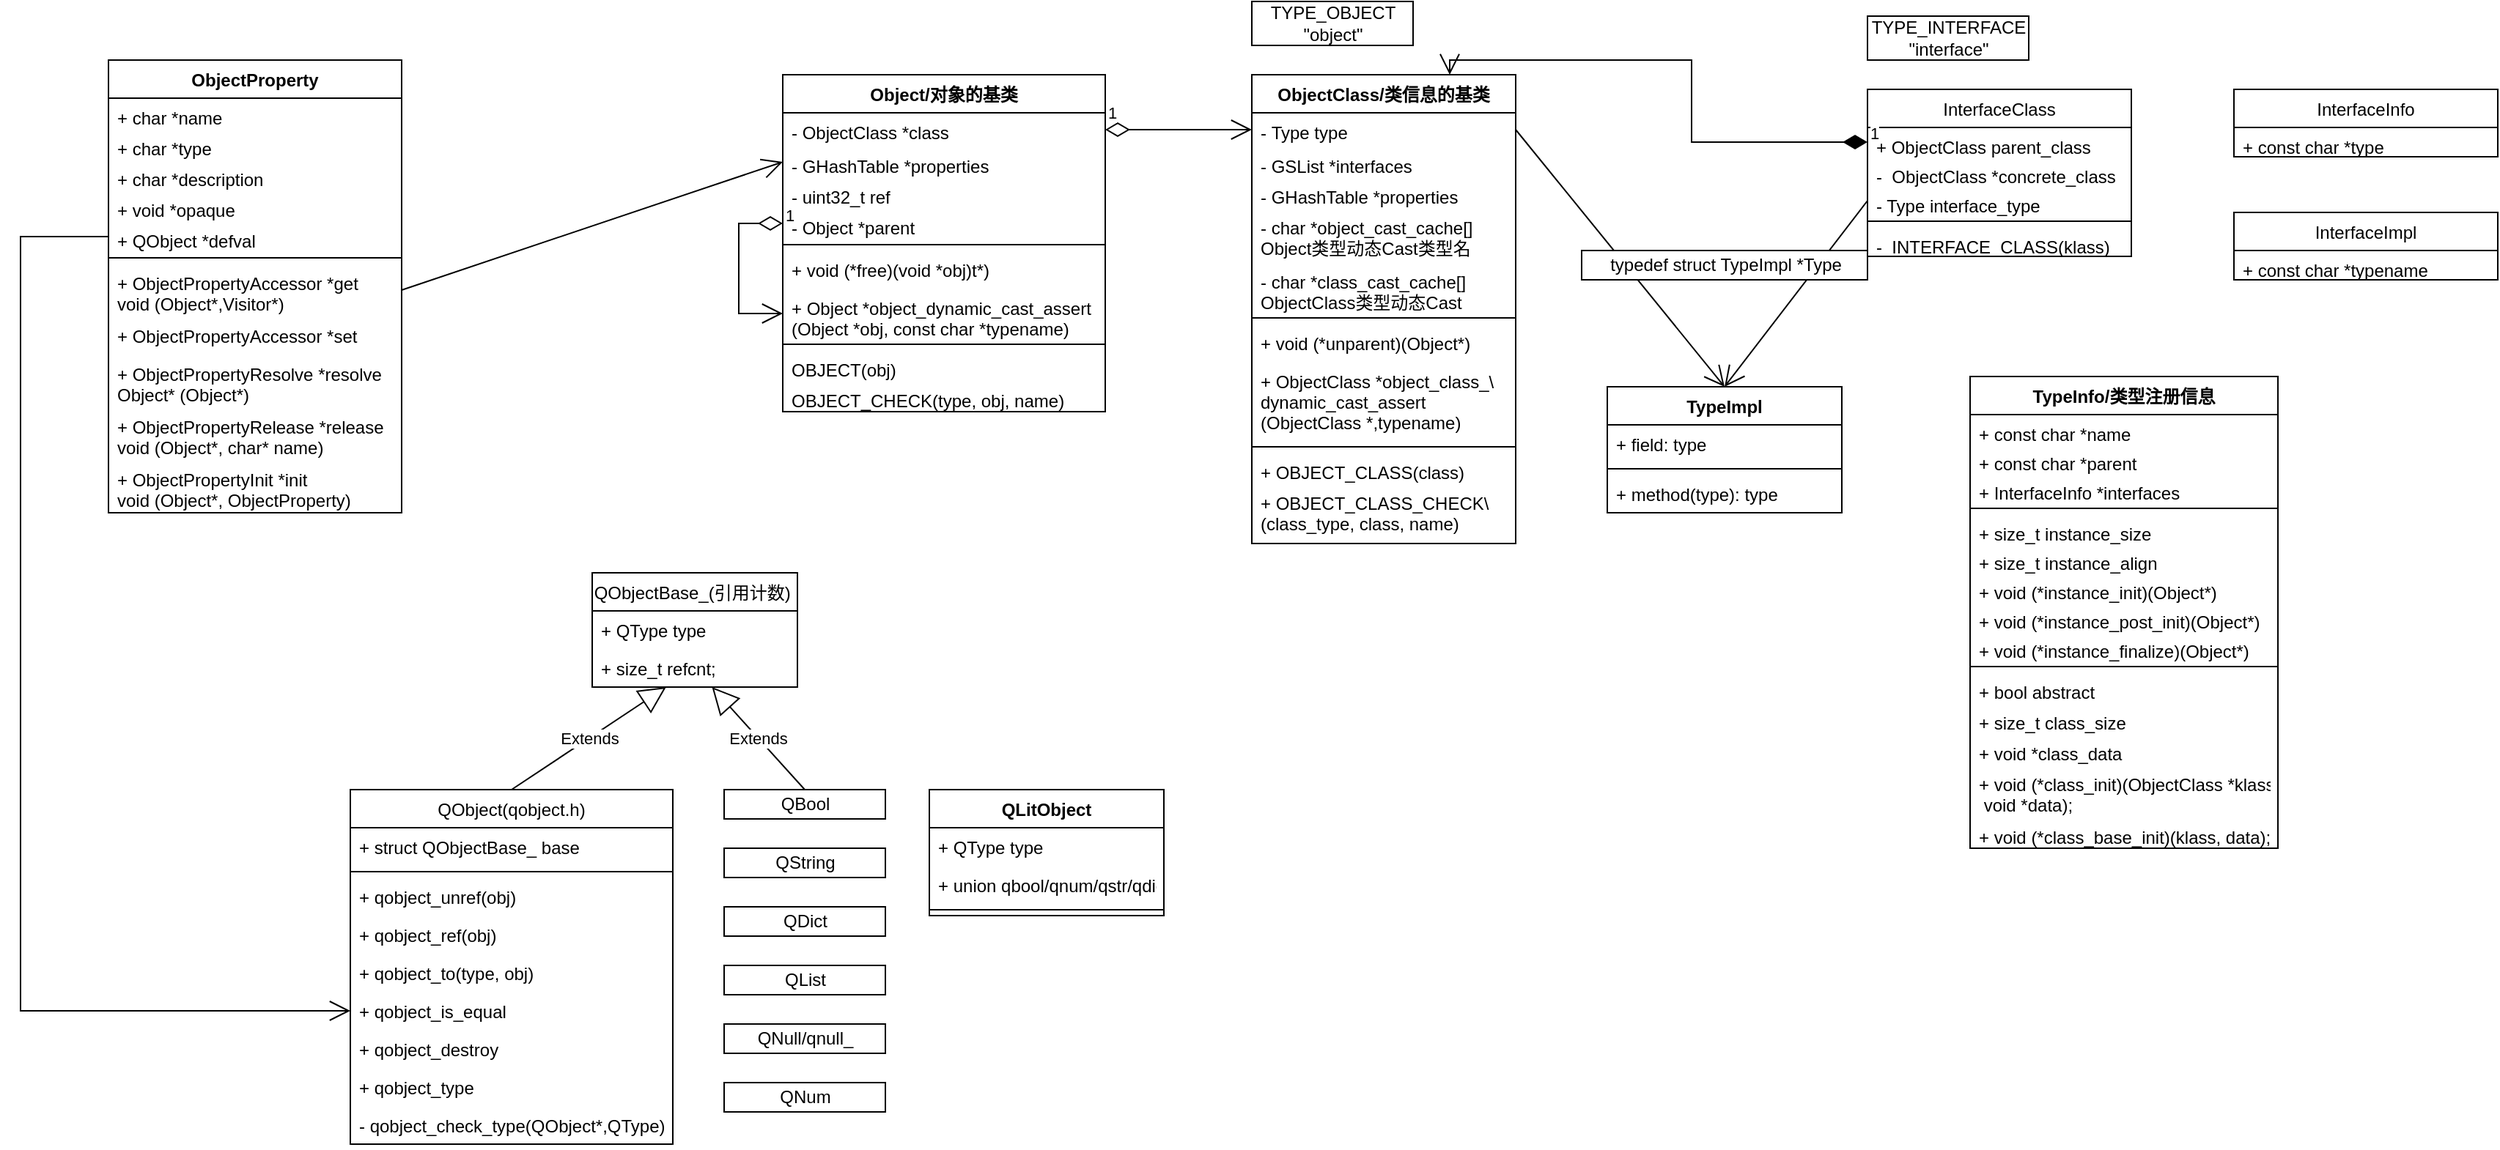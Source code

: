 <mxfile version="16.5.3" type="github">
  <diagram name="QEMU Object Model" id="c4acf3e9-155e-7222-9cf6-157b1a14988f">
    <mxGraphModel dx="751" dy="629" grid="1" gridSize="10" guides="1" tooltips="1" connect="1" arrows="1" fold="1" page="1" pageScale="1" pageWidth="850" pageHeight="1100" background="none" math="0" shadow="0">
      <root>
        <mxCell id="0" />
        <mxCell id="1" parent="0" />
        <mxCell id="9ArbLTDUJ1wJR90HOPjB-1" value="InterfaceClass" style="swimlane;fontStyle=0;childLayout=stackLayout;horizontal=1;startSize=26;fillColor=none;horizontalStack=0;resizeParent=1;resizeParentMax=0;resizeLast=0;collapsible=1;marginBottom=0;" parent="1" vertex="1">
          <mxGeometry x="1330" y="560" width="180" height="114" as="geometry" />
        </mxCell>
        <mxCell id="9ArbLTDUJ1wJR90HOPjB-2" value="+ ObjectClass parent_class" style="text;strokeColor=none;fillColor=none;align=left;verticalAlign=top;spacingLeft=4;spacingRight=4;overflow=hidden;rotatable=0;points=[[0,0.5],[1,0.5]];portConstraint=eastwest;" parent="9ArbLTDUJ1wJR90HOPjB-1" vertex="1">
          <mxGeometry y="26" width="180" height="20" as="geometry" />
        </mxCell>
        <mxCell id="9ArbLTDUJ1wJR90HOPjB-3" value="-  ObjectClass *concrete_class" style="text;strokeColor=none;fillColor=none;align=left;verticalAlign=top;spacingLeft=4;spacingRight=4;overflow=hidden;rotatable=0;points=[[0,0.5],[1,0.5]];portConstraint=eastwest;" parent="9ArbLTDUJ1wJR90HOPjB-1" vertex="1">
          <mxGeometry y="46" width="180" height="20" as="geometry" />
        </mxCell>
        <mxCell id="9ArbLTDUJ1wJR90HOPjB-4" value="- Type interface_type" style="text;strokeColor=none;fillColor=none;align=left;verticalAlign=top;spacingLeft=4;spacingRight=4;overflow=hidden;rotatable=0;points=[[0,0.5],[1,0.5]];portConstraint=eastwest;" parent="9ArbLTDUJ1wJR90HOPjB-1" vertex="1">
          <mxGeometry y="66" width="180" height="20" as="geometry" />
        </mxCell>
        <mxCell id="cbHXqA8iSh3WtXbqqi32-146" value="" style="line;strokeWidth=1;fillColor=none;align=left;verticalAlign=middle;spacingTop=-1;spacingLeft=3;spacingRight=3;rotatable=0;labelPosition=right;points=[];portConstraint=eastwest;" vertex="1" parent="9ArbLTDUJ1wJR90HOPjB-1">
          <mxGeometry y="86" width="180" height="8" as="geometry" />
        </mxCell>
        <mxCell id="cbHXqA8iSh3WtXbqqi32-145" value="-  INTERFACE_CLASS(klass)" style="text;strokeColor=none;fillColor=none;align=left;verticalAlign=top;spacingLeft=4;spacingRight=4;overflow=hidden;rotatable=0;points=[[0,0.5],[1,0.5]];portConstraint=eastwest;" vertex="1" parent="9ArbLTDUJ1wJR90HOPjB-1">
          <mxGeometry y="94" width="180" height="20" as="geometry" />
        </mxCell>
        <mxCell id="9ArbLTDUJ1wJR90HOPjB-5" value="TYPE_INTERFACE&lt;br&gt;&quot;interface&quot;" style="html=1;" parent="1" vertex="1">
          <mxGeometry x="1330" y="510" width="110" height="30" as="geometry" />
        </mxCell>
        <mxCell id="9ArbLTDUJ1wJR90HOPjB-6" value="TypeImpl" style="swimlane;fontStyle=1;align=center;verticalAlign=top;childLayout=stackLayout;horizontal=1;startSize=26;horizontalStack=0;resizeParent=1;resizeParentMax=0;resizeLast=0;collapsible=1;marginBottom=0;" parent="1" vertex="1">
          <mxGeometry x="1152.5" y="763" width="160" height="86" as="geometry" />
        </mxCell>
        <mxCell id="9ArbLTDUJ1wJR90HOPjB-7" value="+ field: type" style="text;strokeColor=none;fillColor=none;align=left;verticalAlign=top;spacingLeft=4;spacingRight=4;overflow=hidden;rotatable=0;points=[[0,0.5],[1,0.5]];portConstraint=eastwest;" parent="9ArbLTDUJ1wJR90HOPjB-6" vertex="1">
          <mxGeometry y="26" width="160" height="26" as="geometry" />
        </mxCell>
        <mxCell id="9ArbLTDUJ1wJR90HOPjB-8" value="" style="line;strokeWidth=1;fillColor=none;align=left;verticalAlign=middle;spacingTop=-1;spacingLeft=3;spacingRight=3;rotatable=0;labelPosition=right;points=[];portConstraint=eastwest;" parent="9ArbLTDUJ1wJR90HOPjB-6" vertex="1">
          <mxGeometry y="52" width="160" height="8" as="geometry" />
        </mxCell>
        <mxCell id="9ArbLTDUJ1wJR90HOPjB-9" value="+ method(type): type" style="text;strokeColor=none;fillColor=none;align=left;verticalAlign=top;spacingLeft=4;spacingRight=4;overflow=hidden;rotatable=0;points=[[0,0.5],[1,0.5]];portConstraint=eastwest;" parent="9ArbLTDUJ1wJR90HOPjB-6" vertex="1">
          <mxGeometry y="60" width="160" height="26" as="geometry" />
        </mxCell>
        <mxCell id="9ArbLTDUJ1wJR90HOPjB-10" value="TypeInfo/类型注册信息" style="swimlane;fontStyle=1;align=center;verticalAlign=top;childLayout=stackLayout;horizontal=1;startSize=26;horizontalStack=0;resizeParent=1;resizeParentMax=0;resizeLast=0;collapsible=1;marginBottom=0;" parent="1" vertex="1">
          <mxGeometry x="1400" y="756" width="210" height="322" as="geometry" />
        </mxCell>
        <mxCell id="cbHXqA8iSh3WtXbqqi32-82" value="+ const char *name" style="text;strokeColor=none;fillColor=none;align=left;verticalAlign=top;spacingLeft=4;spacingRight=4;overflow=hidden;rotatable=0;points=[[0,0.5],[1,0.5]];portConstraint=eastwest;" vertex="1" parent="9ArbLTDUJ1wJR90HOPjB-10">
          <mxGeometry y="26" width="210" height="20" as="geometry" />
        </mxCell>
        <mxCell id="cbHXqA8iSh3WtXbqqi32-97" value="+ const char *parent" style="text;strokeColor=none;fillColor=none;align=left;verticalAlign=top;spacingLeft=4;spacingRight=4;overflow=hidden;rotatable=0;points=[[0,0.5],[1,0.5]];portConstraint=eastwest;" vertex="1" parent="9ArbLTDUJ1wJR90HOPjB-10">
          <mxGeometry y="46" width="210" height="20" as="geometry" />
        </mxCell>
        <mxCell id="cbHXqA8iSh3WtXbqqi32-81" value="+ InterfaceInfo *interfaces" style="text;strokeColor=none;fillColor=none;align=left;verticalAlign=top;spacingLeft=4;spacingRight=4;overflow=hidden;rotatable=0;points=[[0,0.5],[1,0.5]];portConstraint=eastwest;" vertex="1" parent="9ArbLTDUJ1wJR90HOPjB-10">
          <mxGeometry y="66" width="210" height="20" as="geometry" />
        </mxCell>
        <mxCell id="cbHXqA8iSh3WtXbqqi32-87" value="" style="line;strokeWidth=1;fillColor=none;align=left;verticalAlign=middle;spacingTop=-1;spacingLeft=3;spacingRight=3;rotatable=0;labelPosition=right;points=[];portConstraint=eastwest;" vertex="1" parent="9ArbLTDUJ1wJR90HOPjB-10">
          <mxGeometry y="86" width="210" height="8" as="geometry" />
        </mxCell>
        <mxCell id="cbHXqA8iSh3WtXbqqi32-83" value="+ size_t instance_size" style="text;strokeColor=none;fillColor=none;align=left;verticalAlign=top;spacingLeft=4;spacingRight=4;overflow=hidden;rotatable=0;points=[[0,0.5],[1,0.5]];portConstraint=eastwest;" vertex="1" parent="9ArbLTDUJ1wJR90HOPjB-10">
          <mxGeometry y="94" width="210" height="20" as="geometry" />
        </mxCell>
        <mxCell id="cbHXqA8iSh3WtXbqqi32-86" value="+ size_t instance_align" style="text;strokeColor=none;fillColor=none;align=left;verticalAlign=top;spacingLeft=4;spacingRight=4;overflow=hidden;rotatable=0;points=[[0,0.5],[1,0.5]];portConstraint=eastwest;" vertex="1" parent="9ArbLTDUJ1wJR90HOPjB-10">
          <mxGeometry y="114" width="210" height="20" as="geometry" />
        </mxCell>
        <mxCell id="cbHXqA8iSh3WtXbqqi32-85" value="+ void (*instance_init)(Object*)" style="text;strokeColor=none;fillColor=none;align=left;verticalAlign=top;spacingLeft=4;spacingRight=4;overflow=hidden;rotatable=0;points=[[0,0.5],[1,0.5]];portConstraint=eastwest;" vertex="1" parent="9ArbLTDUJ1wJR90HOPjB-10">
          <mxGeometry y="134" width="210" height="20" as="geometry" />
        </mxCell>
        <mxCell id="cbHXqA8iSh3WtXbqqi32-84" value="+ void (*instance_post_init)(Object*)" style="text;strokeColor=none;fillColor=none;align=left;verticalAlign=top;spacingLeft=4;spacingRight=4;overflow=hidden;rotatable=0;points=[[0,0.5],[1,0.5]];portConstraint=eastwest;" vertex="1" parent="9ArbLTDUJ1wJR90HOPjB-10">
          <mxGeometry y="154" width="210" height="20" as="geometry" />
        </mxCell>
        <mxCell id="9ArbLTDUJ1wJR90HOPjB-11" value="+ void (*instance_finalize)(Object*)" style="text;strokeColor=none;fillColor=none;align=left;verticalAlign=top;spacingLeft=4;spacingRight=4;overflow=hidden;rotatable=0;points=[[0,0.5],[1,0.5]];portConstraint=eastwest;" parent="9ArbLTDUJ1wJR90HOPjB-10" vertex="1">
          <mxGeometry y="174" width="210" height="20" as="geometry" />
        </mxCell>
        <mxCell id="9ArbLTDUJ1wJR90HOPjB-12" value="" style="line;strokeWidth=1;fillColor=none;align=left;verticalAlign=middle;spacingTop=-1;spacingLeft=3;spacingRight=3;rotatable=0;labelPosition=right;points=[];portConstraint=eastwest;" parent="9ArbLTDUJ1wJR90HOPjB-10" vertex="1">
          <mxGeometry y="194" width="210" height="8" as="geometry" />
        </mxCell>
        <mxCell id="cbHXqA8iSh3WtXbqqi32-96" value="+ bool abstract" style="text;strokeColor=none;fillColor=none;align=left;verticalAlign=top;spacingLeft=4;spacingRight=4;overflow=hidden;rotatable=0;points=[[0,0.5],[1,0.5]];portConstraint=eastwest;" vertex="1" parent="9ArbLTDUJ1wJR90HOPjB-10">
          <mxGeometry y="202" width="210" height="21" as="geometry" />
        </mxCell>
        <mxCell id="cbHXqA8iSh3WtXbqqi32-95" value="+ size_t class_size" style="text;strokeColor=none;fillColor=none;align=left;verticalAlign=top;spacingLeft=4;spacingRight=4;overflow=hidden;rotatable=0;points=[[0,0.5],[1,0.5]];portConstraint=eastwest;" vertex="1" parent="9ArbLTDUJ1wJR90HOPjB-10">
          <mxGeometry y="223" width="210" height="21" as="geometry" />
        </mxCell>
        <mxCell id="cbHXqA8iSh3WtXbqqi32-88" value="+ void *class_data" style="text;strokeColor=none;fillColor=none;align=left;verticalAlign=top;spacingLeft=4;spacingRight=4;overflow=hidden;rotatable=0;points=[[0,0.5],[1,0.5]];portConstraint=eastwest;" vertex="1" parent="9ArbLTDUJ1wJR90HOPjB-10">
          <mxGeometry y="244" width="210" height="21" as="geometry" />
        </mxCell>
        <mxCell id="cbHXqA8iSh3WtXbqqi32-94" value="+ void (*class_init)(ObjectClass *klass,&#xa; void *data);" style="text;strokeColor=none;fillColor=none;align=left;verticalAlign=top;spacingLeft=4;spacingRight=4;overflow=hidden;rotatable=0;points=[[0,0.5],[1,0.5]];portConstraint=eastwest;" vertex="1" parent="9ArbLTDUJ1wJR90HOPjB-10">
          <mxGeometry y="265" width="210" height="36" as="geometry" />
        </mxCell>
        <mxCell id="cbHXqA8iSh3WtXbqqi32-93" value="+ void (*class_base_init)(klass, data);" style="text;strokeColor=none;fillColor=none;align=left;verticalAlign=top;spacingLeft=4;spacingRight=4;overflow=hidden;rotatable=0;points=[[0,0.5],[1,0.5]];portConstraint=eastwest;" vertex="1" parent="9ArbLTDUJ1wJR90HOPjB-10">
          <mxGeometry y="301" width="210" height="21" as="geometry" />
        </mxCell>
        <mxCell id="9ArbLTDUJ1wJR90HOPjB-18" value="TYPE_OBJECT&lt;br&gt;&quot;object&quot;" style="html=1;" parent="1" vertex="1">
          <mxGeometry x="910" y="500" width="110" height="30" as="geometry" />
        </mxCell>
        <mxCell id="9ArbLTDUJ1wJR90HOPjB-19" value="ObjectProperty" style="swimlane;fontStyle=1;align=center;verticalAlign=top;childLayout=stackLayout;horizontal=1;startSize=26;horizontalStack=0;resizeParent=1;resizeParentMax=0;resizeLast=0;collapsible=1;marginBottom=0;" parent="1" vertex="1">
          <mxGeometry x="130" y="540" width="200" height="309" as="geometry" />
        </mxCell>
        <mxCell id="9ArbLTDUJ1wJR90HOPjB-20" value="+ char *name" style="text;strokeColor=none;fillColor=none;align=left;verticalAlign=top;spacingLeft=4;spacingRight=4;overflow=hidden;rotatable=0;points=[[0,0.5],[1,0.5]];portConstraint=eastwest;" parent="9ArbLTDUJ1wJR90HOPjB-19" vertex="1">
          <mxGeometry y="26" width="200" height="21" as="geometry" />
        </mxCell>
        <mxCell id="9ArbLTDUJ1wJR90HOPjB-25" value="+ char *type" style="text;strokeColor=none;fillColor=none;align=left;verticalAlign=top;spacingLeft=4;spacingRight=4;overflow=hidden;rotatable=0;points=[[0,0.5],[1,0.5]];portConstraint=eastwest;" parent="9ArbLTDUJ1wJR90HOPjB-19" vertex="1">
          <mxGeometry y="47" width="200" height="21" as="geometry" />
        </mxCell>
        <mxCell id="9ArbLTDUJ1wJR90HOPjB-24" value="+ char *description" style="text;strokeColor=none;fillColor=none;align=left;verticalAlign=top;spacingLeft=4;spacingRight=4;overflow=hidden;rotatable=0;points=[[0,0.5],[1,0.5]];portConstraint=eastwest;" parent="9ArbLTDUJ1wJR90HOPjB-19" vertex="1">
          <mxGeometry y="68" width="200" height="21" as="geometry" />
        </mxCell>
        <mxCell id="9ArbLTDUJ1wJR90HOPjB-31" value="+ void *opaque" style="text;strokeColor=none;fillColor=none;align=left;verticalAlign=top;spacingLeft=4;spacingRight=4;overflow=hidden;rotatable=0;points=[[0,0.5],[1,0.5]];portConstraint=eastwest;" parent="9ArbLTDUJ1wJR90HOPjB-19" vertex="1">
          <mxGeometry y="89" width="200" height="21" as="geometry" />
        </mxCell>
        <mxCell id="9ArbLTDUJ1wJR90HOPjB-30" value="+ QObject *defval" style="text;strokeColor=none;fillColor=none;align=left;verticalAlign=top;spacingLeft=4;spacingRight=4;overflow=hidden;rotatable=0;points=[[0,0.5],[1,0.5]];portConstraint=eastwest;" parent="9ArbLTDUJ1wJR90HOPjB-19" vertex="1">
          <mxGeometry y="110" width="200" height="21" as="geometry" />
        </mxCell>
        <mxCell id="9ArbLTDUJ1wJR90HOPjB-21" value="" style="line;strokeWidth=1;fillColor=none;align=left;verticalAlign=middle;spacingTop=-1;spacingLeft=3;spacingRight=3;rotatable=0;labelPosition=right;points=[];portConstraint=eastwest;" parent="9ArbLTDUJ1wJR90HOPjB-19" vertex="1">
          <mxGeometry y="131" width="200" height="8" as="geometry" />
        </mxCell>
        <mxCell id="9ArbLTDUJ1wJR90HOPjB-22" value="+ ObjectPropertyAccessor *get&#xa;void (Object*,Visitor*)" style="text;strokeColor=none;fillColor=none;align=left;verticalAlign=top;spacingLeft=4;spacingRight=4;overflow=hidden;rotatable=0;points=[[0,0.5],[1,0.5]];portConstraint=eastwest;" parent="9ArbLTDUJ1wJR90HOPjB-19" vertex="1">
          <mxGeometry y="139" width="200" height="36" as="geometry" />
        </mxCell>
        <mxCell id="9ArbLTDUJ1wJR90HOPjB-26" value="+ ObjectPropertyAccessor *set" style="text;strokeColor=none;fillColor=none;align=left;verticalAlign=top;spacingLeft=4;spacingRight=4;overflow=hidden;rotatable=0;points=[[0,0.5],[1,0.5]];portConstraint=eastwest;" parent="9ArbLTDUJ1wJR90HOPjB-19" vertex="1">
          <mxGeometry y="175" width="200" height="26" as="geometry" />
        </mxCell>
        <mxCell id="9ArbLTDUJ1wJR90HOPjB-28" value="+ ObjectPropertyResolve *resolve&#xa;Object* (Object*)" style="text;strokeColor=none;fillColor=none;align=left;verticalAlign=top;spacingLeft=4;spacingRight=4;overflow=hidden;rotatable=0;points=[[0,0.5],[1,0.5]];portConstraint=eastwest;" parent="9ArbLTDUJ1wJR90HOPjB-19" vertex="1">
          <mxGeometry y="201" width="200" height="36" as="geometry" />
        </mxCell>
        <mxCell id="9ArbLTDUJ1wJR90HOPjB-27" value="+ ObjectPropertyRelease *release&#xa;void (Object*, char* name)" style="text;strokeColor=none;fillColor=none;align=left;verticalAlign=top;spacingLeft=4;spacingRight=4;overflow=hidden;rotatable=0;points=[[0,0.5],[1,0.5]];portConstraint=eastwest;" parent="9ArbLTDUJ1wJR90HOPjB-19" vertex="1">
          <mxGeometry y="237" width="200" height="36" as="geometry" />
        </mxCell>
        <mxCell id="9ArbLTDUJ1wJR90HOPjB-29" value="+ ObjectPropertyInit *init&#xa;void (Object*, ObjectProperty)" style="text;strokeColor=none;fillColor=none;align=left;verticalAlign=top;spacingLeft=4;spacingRight=4;overflow=hidden;rotatable=0;points=[[0,0.5],[1,0.5]];portConstraint=eastwest;" parent="9ArbLTDUJ1wJR90HOPjB-19" vertex="1">
          <mxGeometry y="273" width="200" height="36" as="geometry" />
        </mxCell>
        <mxCell id="9ArbLTDUJ1wJR90HOPjB-32" value="QObject(qobject.h)" style="swimlane;fontStyle=0;childLayout=stackLayout;horizontal=1;startSize=26;fillColor=none;horizontalStack=0;resizeParent=1;resizeParentMax=0;resizeLast=0;collapsible=1;marginBottom=0;" parent="1" vertex="1">
          <mxGeometry x="295" y="1038" width="220" height="242" as="geometry" />
        </mxCell>
        <mxCell id="9ArbLTDUJ1wJR90HOPjB-33" value="+ struct QObjectBase_ base" style="text;strokeColor=none;fillColor=none;align=left;verticalAlign=top;spacingLeft=4;spacingRight=4;overflow=hidden;rotatable=0;points=[[0,0.5],[1,0.5]];portConstraint=eastwest;" parent="9ArbLTDUJ1wJR90HOPjB-32" vertex="1">
          <mxGeometry y="26" width="220" height="26" as="geometry" />
        </mxCell>
        <mxCell id="9ArbLTDUJ1wJR90HOPjB-47" value="" style="line;strokeWidth=1;fillColor=none;align=left;verticalAlign=middle;spacingTop=-1;spacingLeft=3;spacingRight=3;rotatable=0;labelPosition=right;points=[];portConstraint=eastwest;" parent="9ArbLTDUJ1wJR90HOPjB-32" vertex="1">
          <mxGeometry y="52" width="220" height="8" as="geometry" />
        </mxCell>
        <mxCell id="9ArbLTDUJ1wJR90HOPjB-34" value="+ qobject_unref(obj)" style="text;strokeColor=none;fillColor=none;align=left;verticalAlign=top;spacingLeft=4;spacingRight=4;overflow=hidden;rotatable=0;points=[[0,0.5],[1,0.5]];portConstraint=eastwest;" parent="9ArbLTDUJ1wJR90HOPjB-32" vertex="1">
          <mxGeometry y="60" width="220" height="26" as="geometry" />
        </mxCell>
        <mxCell id="9ArbLTDUJ1wJR90HOPjB-35" value="+ qobject_ref(obj)" style="text;strokeColor=none;fillColor=none;align=left;verticalAlign=top;spacingLeft=4;spacingRight=4;overflow=hidden;rotatable=0;points=[[0,0.5],[1,0.5]];portConstraint=eastwest;" parent="9ArbLTDUJ1wJR90HOPjB-32" vertex="1">
          <mxGeometry y="86" width="220" height="26" as="geometry" />
        </mxCell>
        <mxCell id="9ArbLTDUJ1wJR90HOPjB-50" value="+ qobject_to(type, obj)" style="text;strokeColor=none;fillColor=none;align=left;verticalAlign=top;spacingLeft=4;spacingRight=4;overflow=hidden;rotatable=0;points=[[0,0.5],[1,0.5]];portConstraint=eastwest;" parent="9ArbLTDUJ1wJR90HOPjB-32" vertex="1">
          <mxGeometry y="112" width="220" height="26" as="geometry" />
        </mxCell>
        <mxCell id="9ArbLTDUJ1wJR90HOPjB-49" value="+ qobject_is_equal" style="text;strokeColor=none;fillColor=none;align=left;verticalAlign=top;spacingLeft=4;spacingRight=4;overflow=hidden;rotatable=0;points=[[0,0.5],[1,0.5]];portConstraint=eastwest;" parent="9ArbLTDUJ1wJR90HOPjB-32" vertex="1">
          <mxGeometry y="138" width="220" height="26" as="geometry" />
        </mxCell>
        <mxCell id="cbHXqA8iSh3WtXbqqi32-15" value="+ qobject_destroy" style="text;strokeColor=none;fillColor=none;align=left;verticalAlign=top;spacingLeft=4;spacingRight=4;overflow=hidden;rotatable=0;points=[[0,0.5],[1,0.5]];portConstraint=eastwest;" vertex="1" parent="9ArbLTDUJ1wJR90HOPjB-32">
          <mxGeometry y="164" width="220" height="26" as="geometry" />
        </mxCell>
        <mxCell id="9ArbLTDUJ1wJR90HOPjB-48" value="+ qobject_type" style="text;strokeColor=none;fillColor=none;align=left;verticalAlign=top;spacingLeft=4;spacingRight=4;overflow=hidden;rotatable=0;points=[[0,0.5],[1,0.5]];portConstraint=eastwest;" parent="9ArbLTDUJ1wJR90HOPjB-32" vertex="1">
          <mxGeometry y="190" width="220" height="26" as="geometry" />
        </mxCell>
        <mxCell id="cbHXqA8iSh3WtXbqqi32-16" value="- qobject_check_type(QObject*,QType)" style="text;strokeColor=none;fillColor=none;align=left;verticalAlign=top;spacingLeft=4;spacingRight=4;overflow=hidden;rotatable=0;points=[[0,0.5],[1,0.5]];portConstraint=eastwest;" vertex="1" parent="9ArbLTDUJ1wJR90HOPjB-32">
          <mxGeometry y="216" width="220" height="26" as="geometry" />
        </mxCell>
        <mxCell id="9ArbLTDUJ1wJR90HOPjB-37" value="QObjectBase_(引用计数) " style="swimlane;fontStyle=0;childLayout=stackLayout;horizontal=1;startSize=26;fillColor=none;horizontalStack=0;resizeParent=1;resizeParentMax=0;resizeLast=0;collapsible=1;marginBottom=0;" parent="1" vertex="1">
          <mxGeometry x="460" y="890" width="140" height="78" as="geometry" />
        </mxCell>
        <mxCell id="9ArbLTDUJ1wJR90HOPjB-38" value="+ QType type" style="text;strokeColor=none;fillColor=none;align=left;verticalAlign=top;spacingLeft=4;spacingRight=4;overflow=hidden;rotatable=0;points=[[0,0.5],[1,0.5]];portConstraint=eastwest;" parent="9ArbLTDUJ1wJR90HOPjB-37" vertex="1">
          <mxGeometry y="26" width="140" height="26" as="geometry" />
        </mxCell>
        <mxCell id="9ArbLTDUJ1wJR90HOPjB-39" value="+ size_t refcnt;" style="text;strokeColor=none;fillColor=none;align=left;verticalAlign=top;spacingLeft=4;spacingRight=4;overflow=hidden;rotatable=0;points=[[0,0.5],[1,0.5]];portConstraint=eastwest;" parent="9ArbLTDUJ1wJR90HOPjB-37" vertex="1">
          <mxGeometry y="52" width="140" height="26" as="geometry" />
        </mxCell>
        <mxCell id="cbHXqA8iSh3WtXbqqi32-18" value="Extends" style="endArrow=block;endSize=16;endFill=0;html=1;rounded=0;exitX=0.5;exitY=0;exitDx=0;exitDy=0;" edge="1" parent="1" source="9ArbLTDUJ1wJR90HOPjB-32" target="9ArbLTDUJ1wJR90HOPjB-39">
          <mxGeometry width="160" relative="1" as="geometry">
            <mxPoint x="380" y="988" as="sourcePoint" />
            <mxPoint x="540" y="988" as="targetPoint" />
          </mxGeometry>
        </mxCell>
        <mxCell id="cbHXqA8iSh3WtXbqqi32-32" value="QBool" style="html=1;" vertex="1" parent="1">
          <mxGeometry x="550" y="1038" width="110" height="20" as="geometry" />
        </mxCell>
        <mxCell id="cbHXqA8iSh3WtXbqqi32-33" value="QString" style="html=1;" vertex="1" parent="1">
          <mxGeometry x="550" y="1078" width="110" height="20" as="geometry" />
        </mxCell>
        <mxCell id="cbHXqA8iSh3WtXbqqi32-34" value="QDict" style="html=1;" vertex="1" parent="1">
          <mxGeometry x="550" y="1118" width="110" height="20" as="geometry" />
        </mxCell>
        <mxCell id="cbHXqA8iSh3WtXbqqi32-35" value="QList" style="html=1;" vertex="1" parent="1">
          <mxGeometry x="550" y="1158" width="110" height="20" as="geometry" />
        </mxCell>
        <mxCell id="cbHXqA8iSh3WtXbqqi32-38" value="QLitObject" style="swimlane;fontStyle=1;align=center;verticalAlign=top;childLayout=stackLayout;horizontal=1;startSize=26;horizontalStack=0;resizeParent=1;resizeParentMax=0;resizeLast=0;collapsible=1;marginBottom=0;" vertex="1" parent="1">
          <mxGeometry x="690" y="1038" width="160" height="86" as="geometry" />
        </mxCell>
        <mxCell id="cbHXqA8iSh3WtXbqqi32-39" value="+ QType type" style="text;strokeColor=none;fillColor=none;align=left;verticalAlign=top;spacingLeft=4;spacingRight=4;overflow=hidden;rotatable=0;points=[[0,0.5],[1,0.5]];portConstraint=eastwest;" vertex="1" parent="cbHXqA8iSh3WtXbqqi32-38">
          <mxGeometry y="26" width="160" height="26" as="geometry" />
        </mxCell>
        <mxCell id="cbHXqA8iSh3WtXbqqi32-42" value="+ union qbool/qnum/qstr/qdict/qlist" style="text;strokeColor=none;fillColor=none;align=left;verticalAlign=top;spacingLeft=4;spacingRight=4;overflow=hidden;rotatable=0;points=[[0,0.5],[1,0.5]];portConstraint=eastwest;" vertex="1" parent="cbHXqA8iSh3WtXbqqi32-38">
          <mxGeometry y="52" width="160" height="26" as="geometry" />
        </mxCell>
        <mxCell id="cbHXqA8iSh3WtXbqqi32-40" value="" style="line;strokeWidth=1;fillColor=none;align=left;verticalAlign=middle;spacingTop=-1;spacingLeft=3;spacingRight=3;rotatable=0;labelPosition=right;points=[];portConstraint=eastwest;" vertex="1" parent="cbHXqA8iSh3WtXbqqi32-38">
          <mxGeometry y="78" width="160" height="8" as="geometry" />
        </mxCell>
        <mxCell id="cbHXqA8iSh3WtXbqqi32-47" value="QNull/qnull_" style="html=1;" vertex="1" parent="1">
          <mxGeometry x="550" y="1198" width="110" height="20" as="geometry" />
        </mxCell>
        <mxCell id="cbHXqA8iSh3WtXbqqi32-48" value="QNum" style="html=1;" vertex="1" parent="1">
          <mxGeometry x="550" y="1238" width="110" height="20" as="geometry" />
        </mxCell>
        <mxCell id="cbHXqA8iSh3WtXbqqi32-49" value="Extends" style="endArrow=block;endSize=16;endFill=0;html=1;rounded=0;exitX=0.5;exitY=0;exitDx=0;exitDy=0;" edge="1" parent="1" source="cbHXqA8iSh3WtXbqqi32-32" target="9ArbLTDUJ1wJR90HOPjB-39">
          <mxGeometry width="160" relative="1" as="geometry">
            <mxPoint x="600" y="998" as="sourcePoint" />
            <mxPoint x="760" y="998" as="targetPoint" />
          </mxGeometry>
        </mxCell>
        <mxCell id="cbHXqA8iSh3WtXbqqi32-53" value="" style="endArrow=open;endFill=1;endSize=12;html=1;rounded=0;entryX=0;entryY=0.5;entryDx=0;entryDy=0;edgeStyle=orthogonalEdgeStyle;exitX=0;exitY=0.5;exitDx=0;exitDy=0;" edge="1" parent="1" source="9ArbLTDUJ1wJR90HOPjB-30" target="9ArbLTDUJ1wJR90HOPjB-49">
          <mxGeometry width="160" relative="1" as="geometry">
            <mxPoint x="140" y="740" as="sourcePoint" />
            <mxPoint x="300.0" y="740" as="targetPoint" />
            <Array as="points">
              <mxPoint x="70" y="661" />
              <mxPoint x="70" y="1189" />
            </Array>
          </mxGeometry>
        </mxCell>
        <mxCell id="cbHXqA8iSh3WtXbqqi32-54" value="ObjectClass/类信息的基类" style="swimlane;fontStyle=1;align=center;verticalAlign=top;childLayout=stackLayout;horizontal=1;startSize=26;horizontalStack=0;resizeParent=1;resizeParentMax=0;resizeLast=0;collapsible=1;marginBottom=0;" vertex="1" parent="1">
          <mxGeometry x="910" y="550" width="180" height="320" as="geometry" />
        </mxCell>
        <mxCell id="cbHXqA8iSh3WtXbqqi32-59" value="- Type type" style="text;strokeColor=none;fillColor=none;align=left;verticalAlign=top;spacingLeft=4;spacingRight=4;overflow=hidden;rotatable=0;points=[[0,0.5],[1,0.5]];portConstraint=eastwest;" vertex="1" parent="cbHXqA8iSh3WtXbqqi32-54">
          <mxGeometry y="26" width="180" height="23" as="geometry" />
        </mxCell>
        <mxCell id="cbHXqA8iSh3WtXbqqi32-63" value="- GSList *interfaces" style="text;strokeColor=none;fillColor=none;align=left;verticalAlign=top;spacingLeft=4;spacingRight=4;overflow=hidden;rotatable=0;points=[[0,0.5],[1,0.5]];portConstraint=eastwest;" vertex="1" parent="cbHXqA8iSh3WtXbqqi32-54">
          <mxGeometry y="49" width="180" height="21" as="geometry" />
        </mxCell>
        <mxCell id="cbHXqA8iSh3WtXbqqi32-60" value="- GHashTable *properties" style="text;strokeColor=none;fillColor=none;align=left;verticalAlign=top;spacingLeft=4;spacingRight=4;overflow=hidden;rotatable=0;points=[[0,0.5],[1,0.5]];portConstraint=eastwest;" vertex="1" parent="cbHXqA8iSh3WtXbqqi32-54">
          <mxGeometry y="70" width="180" height="21" as="geometry" />
        </mxCell>
        <mxCell id="cbHXqA8iSh3WtXbqqi32-58" value="- char *object_cast_cache[]&#xa;Object类型动态Cast类型名" style="text;strokeColor=none;fillColor=none;align=left;verticalAlign=top;spacingLeft=4;spacingRight=4;overflow=hidden;rotatable=0;points=[[0,0.5],[1,0.5]];portConstraint=eastwest;" vertex="1" parent="cbHXqA8iSh3WtXbqqi32-54">
          <mxGeometry y="91" width="180" height="37" as="geometry" />
        </mxCell>
        <mxCell id="cbHXqA8iSh3WtXbqqi32-55" value="- char *class_cast_cache[]&#xa;ObjectClass类型动态Cast" style="text;strokeColor=none;fillColor=none;align=left;verticalAlign=top;spacingLeft=4;spacingRight=4;overflow=hidden;rotatable=0;points=[[0,0.5],[1,0.5]];portConstraint=eastwest;" vertex="1" parent="cbHXqA8iSh3WtXbqqi32-54">
          <mxGeometry y="128" width="180" height="34" as="geometry" />
        </mxCell>
        <mxCell id="cbHXqA8iSh3WtXbqqi32-56" value="" style="line;strokeWidth=1;fillColor=none;align=left;verticalAlign=middle;spacingTop=-1;spacingLeft=3;spacingRight=3;rotatable=0;labelPosition=right;points=[];portConstraint=eastwest;" vertex="1" parent="cbHXqA8iSh3WtXbqqi32-54">
          <mxGeometry y="162" width="180" height="8" as="geometry" />
        </mxCell>
        <mxCell id="cbHXqA8iSh3WtXbqqi32-61" value="+ void (*unparent)(Object*)" style="text;strokeColor=none;fillColor=none;align=left;verticalAlign=top;spacingLeft=4;spacingRight=4;overflow=hidden;rotatable=0;points=[[0,0.5],[1,0.5]];portConstraint=eastwest;" vertex="1" parent="cbHXqA8iSh3WtXbqqi32-54">
          <mxGeometry y="170" width="180" height="26" as="geometry" />
        </mxCell>
        <mxCell id="cbHXqA8iSh3WtXbqqi32-105" value="+ ObjectClass *object_class_\&#xa;dynamic_cast_assert&#xa;(ObjectClass *,typename)" style="text;strokeColor=none;fillColor=none;align=left;verticalAlign=top;spacingLeft=4;spacingRight=4;overflow=hidden;rotatable=0;points=[[0,0.5],[1,0.5]];portConstraint=eastwest;" vertex="1" parent="cbHXqA8iSh3WtXbqqi32-54">
          <mxGeometry y="196" width="180" height="54" as="geometry" />
        </mxCell>
        <mxCell id="cbHXqA8iSh3WtXbqqi32-118" value="" style="line;strokeWidth=1;fillColor=none;align=left;verticalAlign=middle;spacingTop=-1;spacingLeft=3;spacingRight=3;rotatable=0;labelPosition=right;points=[];portConstraint=eastwest;" vertex="1" parent="cbHXqA8iSh3WtXbqqi32-54">
          <mxGeometry y="250" width="180" height="8" as="geometry" />
        </mxCell>
        <mxCell id="cbHXqA8iSh3WtXbqqi32-120" value="+ OBJECT_CLASS(class)" style="text;strokeColor=none;fillColor=none;align=left;verticalAlign=top;spacingLeft=4;spacingRight=4;overflow=hidden;rotatable=0;points=[[0,0.5],[1,0.5]];portConstraint=eastwest;" vertex="1" parent="cbHXqA8iSh3WtXbqqi32-54">
          <mxGeometry y="258" width="180" height="21" as="geometry" />
        </mxCell>
        <mxCell id="cbHXqA8iSh3WtXbqqi32-119" value="+ OBJECT_CLASS_CHECK\&#xa;(class_type, class, name) " style="text;strokeColor=none;fillColor=none;align=left;verticalAlign=top;spacingLeft=4;spacingRight=4;overflow=hidden;rotatable=0;points=[[0,0.5],[1,0.5]];portConstraint=eastwest;" vertex="1" parent="cbHXqA8iSh3WtXbqqi32-54">
          <mxGeometry y="279" width="180" height="41" as="geometry" />
        </mxCell>
        <mxCell id="cbHXqA8iSh3WtXbqqi32-64" value="Object/对象的基类" style="swimlane;fontStyle=1;align=center;verticalAlign=top;childLayout=stackLayout;horizontal=1;startSize=26;horizontalStack=0;resizeParent=1;resizeParentMax=0;resizeLast=0;collapsible=1;marginBottom=0;" vertex="1" parent="1">
          <mxGeometry x="590" y="550" width="220" height="230" as="geometry" />
        </mxCell>
        <mxCell id="cbHXqA8iSh3WtXbqqi32-65" value="- ObjectClass *class" style="text;strokeColor=none;fillColor=none;align=left;verticalAlign=top;spacingLeft=4;spacingRight=4;overflow=hidden;rotatable=0;points=[[0,0.5],[1,0.5]];portConstraint=eastwest;" vertex="1" parent="cbHXqA8iSh3WtXbqqi32-64">
          <mxGeometry y="26" width="220" height="23" as="geometry" />
        </mxCell>
        <mxCell id="cbHXqA8iSh3WtXbqqi32-73" value="- GHashTable *properties" style="text;strokeColor=none;fillColor=none;align=left;verticalAlign=top;spacingLeft=4;spacingRight=4;overflow=hidden;rotatable=0;points=[[0,0.5],[1,0.5]];portConstraint=eastwest;" vertex="1" parent="cbHXqA8iSh3WtXbqqi32-64">
          <mxGeometry y="49" width="220" height="21" as="geometry" />
        </mxCell>
        <mxCell id="cbHXqA8iSh3WtXbqqi32-74" value="- uint32_t ref" style="text;strokeColor=none;fillColor=none;align=left;verticalAlign=top;spacingLeft=4;spacingRight=4;overflow=hidden;rotatable=0;points=[[0,0.5],[1,0.5]];portConstraint=eastwest;" vertex="1" parent="cbHXqA8iSh3WtXbqqi32-64">
          <mxGeometry y="70" width="220" height="21" as="geometry" />
        </mxCell>
        <mxCell id="cbHXqA8iSh3WtXbqqi32-67" value="- Object *parent&#xa;&#xa;" style="text;strokeColor=none;fillColor=none;align=left;verticalAlign=top;spacingLeft=4;spacingRight=4;overflow=hidden;rotatable=0;points=[[0,0.5],[1,0.5]];portConstraint=eastwest;" vertex="1" parent="cbHXqA8iSh3WtXbqqi32-64">
          <mxGeometry y="91" width="220" height="21" as="geometry" />
        </mxCell>
        <mxCell id="cbHXqA8iSh3WtXbqqi32-70" value="" style="line;strokeWidth=1;fillColor=none;align=left;verticalAlign=middle;spacingTop=-1;spacingLeft=3;spacingRight=3;rotatable=0;labelPosition=right;points=[];portConstraint=eastwest;" vertex="1" parent="cbHXqA8iSh3WtXbqqi32-64">
          <mxGeometry y="112" width="220" height="8" as="geometry" />
        </mxCell>
        <mxCell id="cbHXqA8iSh3WtXbqqi32-101" value="+ void (*free)(void *obj)t*)" style="text;strokeColor=none;fillColor=none;align=left;verticalAlign=top;spacingLeft=4;spacingRight=4;overflow=hidden;rotatable=0;points=[[0,0.5],[1,0.5]];portConstraint=eastwest;" vertex="1" parent="cbHXqA8iSh3WtXbqqi32-64">
          <mxGeometry y="120" width="220" height="26" as="geometry" />
        </mxCell>
        <mxCell id="cbHXqA8iSh3WtXbqqi32-122" value="+ Object *object_dynamic_cast_assert&#xa;(Object *obj, const char *typename)" style="text;strokeColor=none;fillColor=none;align=left;verticalAlign=top;spacingLeft=4;spacingRight=4;overflow=hidden;rotatable=0;points=[[0,0.5],[1,0.5]];portConstraint=eastwest;" vertex="1" parent="cbHXqA8iSh3WtXbqqi32-64">
          <mxGeometry y="146" width="220" height="34" as="geometry" />
        </mxCell>
        <mxCell id="cbHXqA8iSh3WtXbqqi32-123" value="" style="line;strokeWidth=1;fillColor=none;align=left;verticalAlign=middle;spacingTop=-1;spacingLeft=3;spacingRight=3;rotatable=0;labelPosition=right;points=[];portConstraint=eastwest;" vertex="1" parent="cbHXqA8iSh3WtXbqqi32-64">
          <mxGeometry y="180" width="220" height="8" as="geometry" />
        </mxCell>
        <mxCell id="cbHXqA8iSh3WtXbqqi32-125" value="OBJECT(obj)" style="text;strokeColor=none;fillColor=none;align=left;verticalAlign=top;spacingLeft=4;spacingRight=4;overflow=hidden;rotatable=0;points=[[0,0.5],[1,0.5]];portConstraint=eastwest;aspect=fixed;" vertex="1" parent="cbHXqA8iSh3WtXbqqi32-64">
          <mxGeometry y="188" width="220" height="21" as="geometry" />
        </mxCell>
        <mxCell id="cbHXqA8iSh3WtXbqqi32-71" value="OBJECT_CHECK(type, obj, name)" style="text;strokeColor=none;fillColor=none;align=left;verticalAlign=top;spacingLeft=4;spacingRight=4;overflow=hidden;rotatable=0;points=[[0,0.5],[1,0.5]];portConstraint=eastwest;aspect=fixed;" vertex="1" parent="cbHXqA8iSh3WtXbqqi32-64">
          <mxGeometry y="209" width="220" height="21" as="geometry" />
        </mxCell>
        <mxCell id="cbHXqA8iSh3WtXbqqi32-98" value="1" style="endArrow=open;html=1;endSize=12;startArrow=diamondThin;startSize=14;startFill=0;edgeStyle=orthogonalEdgeStyle;align=left;verticalAlign=bottom;rounded=0;exitX=0;exitY=0.5;exitDx=0;exitDy=0;entryX=0;entryY=0.5;entryDx=0;entryDy=0;" edge="1" parent="cbHXqA8iSh3WtXbqqi32-64" source="cbHXqA8iSh3WtXbqqi32-67" target="cbHXqA8iSh3WtXbqqi32-122">
          <mxGeometry x="-1" y="3" relative="1" as="geometry">
            <mxPoint x="-30" y="200" as="sourcePoint" />
            <mxPoint x="100" y="181" as="targetPoint" />
            <Array as="points">
              <mxPoint x="-30" y="101" />
              <mxPoint x="-30" y="163" />
            </Array>
          </mxGeometry>
        </mxCell>
        <mxCell id="cbHXqA8iSh3WtXbqqi32-80" value="1" style="endArrow=open;html=1;endSize=12;startArrow=diamondThin;startSize=14;startFill=0;edgeStyle=orthogonalEdgeStyle;align=left;verticalAlign=bottom;rounded=0;exitX=1;exitY=0.5;exitDx=0;exitDy=0;entryX=0;entryY=0.5;entryDx=0;entryDy=0;" edge="1" parent="1" source="cbHXqA8iSh3WtXbqqi32-65" target="cbHXqA8iSh3WtXbqqi32-59">
          <mxGeometry x="-1" y="3" relative="1" as="geometry">
            <mxPoint x="750" y="630" as="sourcePoint" />
            <mxPoint x="870" y="630" as="targetPoint" />
          </mxGeometry>
        </mxCell>
        <mxCell id="cbHXqA8iSh3WtXbqqi32-126" value="InterfaceInfo" style="swimlane;fontStyle=0;childLayout=stackLayout;horizontal=1;startSize=26;fillColor=none;horizontalStack=0;resizeParent=1;resizeParentMax=0;resizeLast=0;collapsible=1;marginBottom=0;" vertex="1" parent="1">
          <mxGeometry x="1580" y="560" width="180" height="46" as="geometry" />
        </mxCell>
        <mxCell id="cbHXqA8iSh3WtXbqqi32-127" value="+ const char *type" style="text;strokeColor=none;fillColor=none;align=left;verticalAlign=top;spacingLeft=4;spacingRight=4;overflow=hidden;rotatable=0;points=[[0,0.5],[1,0.5]];portConstraint=eastwest;" vertex="1" parent="cbHXqA8iSh3WtXbqqi32-126">
          <mxGeometry y="26" width="180" height="20" as="geometry" />
        </mxCell>
        <mxCell id="cbHXqA8iSh3WtXbqqi32-133" value="" style="endArrow=open;endFill=1;endSize=12;html=1;rounded=0;exitX=1;exitY=0.5;exitDx=0;exitDy=0;entryX=0;entryY=0.5;entryDx=0;entryDy=0;" edge="1" parent="1" source="9ArbLTDUJ1wJR90HOPjB-22" target="cbHXqA8iSh3WtXbqqi32-73">
          <mxGeometry width="160" relative="1" as="geometry">
            <mxPoint x="250" y="570" as="sourcePoint" />
            <mxPoint x="410.0" y="570" as="targetPoint" />
          </mxGeometry>
        </mxCell>
        <mxCell id="cbHXqA8iSh3WtXbqqi32-138" value="" style="endArrow=open;endFill=1;endSize=12;html=1;rounded=0;exitX=1;exitY=0.5;exitDx=0;exitDy=0;entryX=0.5;entryY=0;entryDx=0;entryDy=0;" edge="1" parent="1" source="cbHXqA8iSh3WtXbqqi32-59" target="9ArbLTDUJ1wJR90HOPjB-6">
          <mxGeometry width="160" relative="1" as="geometry">
            <mxPoint x="1180" y="680" as="sourcePoint" />
            <mxPoint x="1340.0" y="680" as="targetPoint" />
          </mxGeometry>
        </mxCell>
        <mxCell id="cbHXqA8iSh3WtXbqqi32-139" value="" style="endArrow=open;endFill=1;endSize=12;html=1;rounded=0;exitX=0;exitY=0.5;exitDx=0;exitDy=0;entryX=0.5;entryY=0;entryDx=0;entryDy=0;" edge="1" parent="1" source="9ArbLTDUJ1wJR90HOPjB-4" target="9ArbLTDUJ1wJR90HOPjB-6">
          <mxGeometry width="160" relative="1" as="geometry">
            <mxPoint x="1460" y="760" as="sourcePoint" />
            <mxPoint x="1620.0" y="760" as="targetPoint" />
          </mxGeometry>
        </mxCell>
        <mxCell id="cbHXqA8iSh3WtXbqqi32-140" value="typedef struct TypeImpl *Type" style="html=1;" vertex="1" parent="1">
          <mxGeometry x="1135" y="670" width="195" height="20" as="geometry" />
        </mxCell>
        <mxCell id="cbHXqA8iSh3WtXbqqi32-147" value="1" style="endArrow=open;html=1;endSize=12;startArrow=diamondThin;startSize=14;startFill=1;edgeStyle=orthogonalEdgeStyle;align=left;verticalAlign=bottom;rounded=0;entryX=0.75;entryY=0;entryDx=0;entryDy=0;exitX=0;exitY=0.5;exitDx=0;exitDy=0;" edge="1" parent="1" source="9ArbLTDUJ1wJR90HOPjB-2" target="cbHXqA8iSh3WtXbqqi32-54">
          <mxGeometry x="-1" y="3" relative="1" as="geometry">
            <mxPoint x="1160" y="600" as="sourcePoint" />
            <mxPoint x="1340.0" y="550" as="targetPoint" />
          </mxGeometry>
        </mxCell>
        <mxCell id="cbHXqA8iSh3WtXbqqi32-148" value="InterfaceImpl" style="swimlane;fontStyle=0;childLayout=stackLayout;horizontal=1;startSize=26;fillColor=none;horizontalStack=0;resizeParent=1;resizeParentMax=0;resizeLast=0;collapsible=1;marginBottom=0;" vertex="1" parent="1">
          <mxGeometry x="1580" y="644" width="180" height="46" as="geometry" />
        </mxCell>
        <mxCell id="cbHXqA8iSh3WtXbqqi32-149" value="+ const char *typename" style="text;strokeColor=none;fillColor=none;align=left;verticalAlign=top;spacingLeft=4;spacingRight=4;overflow=hidden;rotatable=0;points=[[0,0.5],[1,0.5]];portConstraint=eastwest;" vertex="1" parent="cbHXqA8iSh3WtXbqqi32-148">
          <mxGeometry y="26" width="180" height="20" as="geometry" />
        </mxCell>
      </root>
    </mxGraphModel>
  </diagram>
</mxfile>
